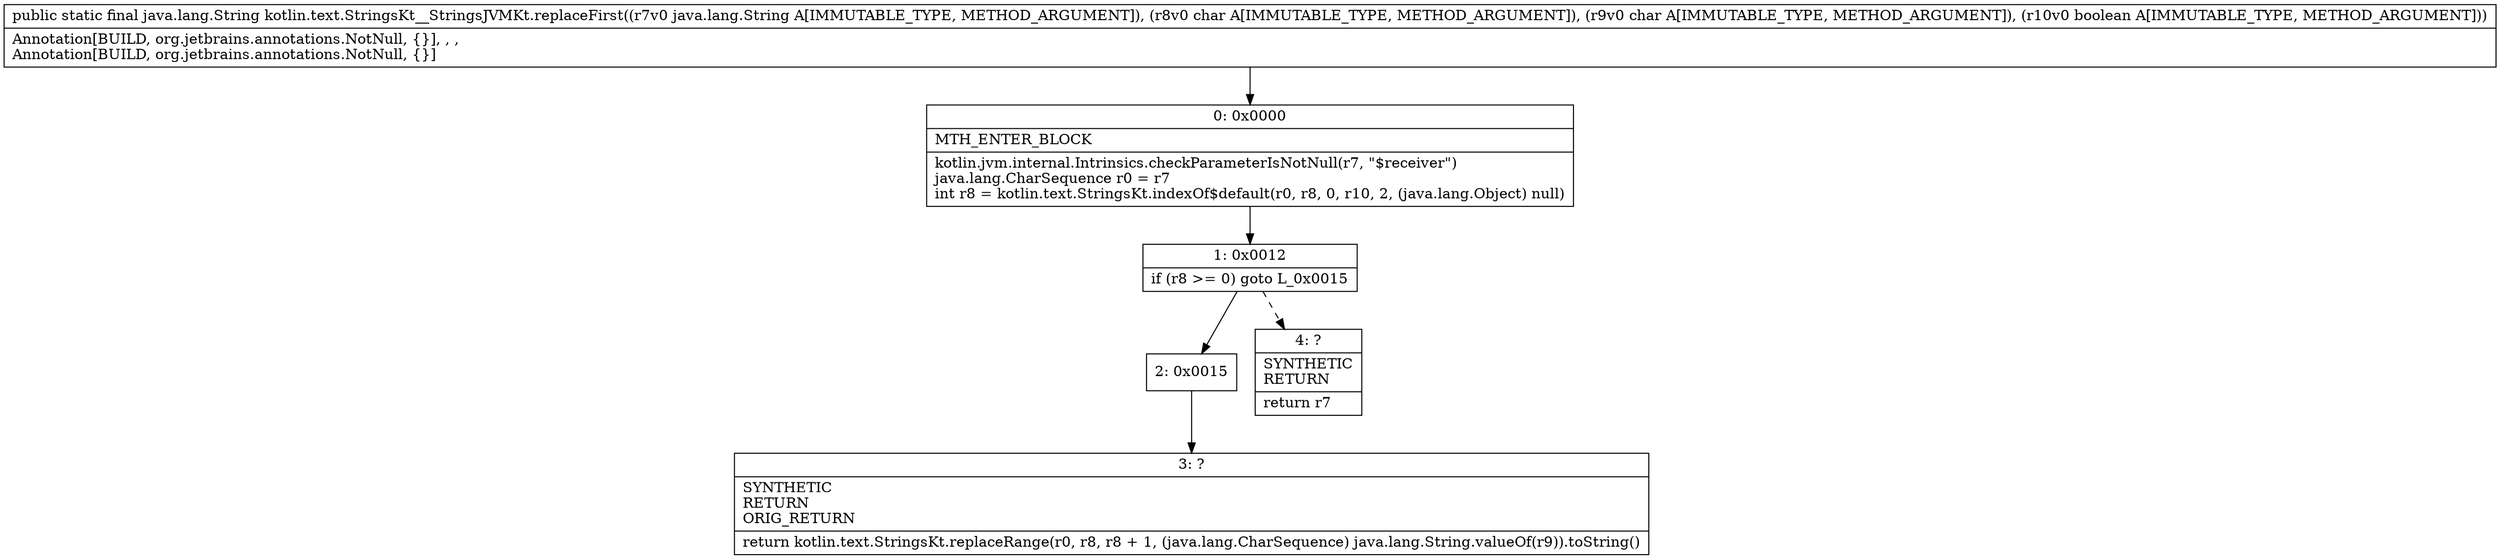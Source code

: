 digraph "CFG forkotlin.text.StringsKt__StringsJVMKt.replaceFirst(Ljava\/lang\/String;CCZ)Ljava\/lang\/String;" {
Node_0 [shape=record,label="{0\:\ 0x0000|MTH_ENTER_BLOCK\l|kotlin.jvm.internal.Intrinsics.checkParameterIsNotNull(r7, \"$receiver\")\ljava.lang.CharSequence r0 = r7\lint r8 = kotlin.text.StringsKt.indexOf$default(r0, r8, 0, r10, 2, (java.lang.Object) null)\l}"];
Node_1 [shape=record,label="{1\:\ 0x0012|if (r8 \>= 0) goto L_0x0015\l}"];
Node_2 [shape=record,label="{2\:\ 0x0015}"];
Node_3 [shape=record,label="{3\:\ ?|SYNTHETIC\lRETURN\lORIG_RETURN\l|return kotlin.text.StringsKt.replaceRange(r0, r8, r8 + 1, (java.lang.CharSequence) java.lang.String.valueOf(r9)).toString()\l}"];
Node_4 [shape=record,label="{4\:\ ?|SYNTHETIC\lRETURN\l|return r7\l}"];
MethodNode[shape=record,label="{public static final java.lang.String kotlin.text.StringsKt__StringsJVMKt.replaceFirst((r7v0 java.lang.String A[IMMUTABLE_TYPE, METHOD_ARGUMENT]), (r8v0 char A[IMMUTABLE_TYPE, METHOD_ARGUMENT]), (r9v0 char A[IMMUTABLE_TYPE, METHOD_ARGUMENT]), (r10v0 boolean A[IMMUTABLE_TYPE, METHOD_ARGUMENT]))  | Annotation[BUILD, org.jetbrains.annotations.NotNull, \{\}], , , \lAnnotation[BUILD, org.jetbrains.annotations.NotNull, \{\}]\l}"];
MethodNode -> Node_0;
Node_0 -> Node_1;
Node_1 -> Node_2;
Node_1 -> Node_4[style=dashed];
Node_2 -> Node_3;
}

